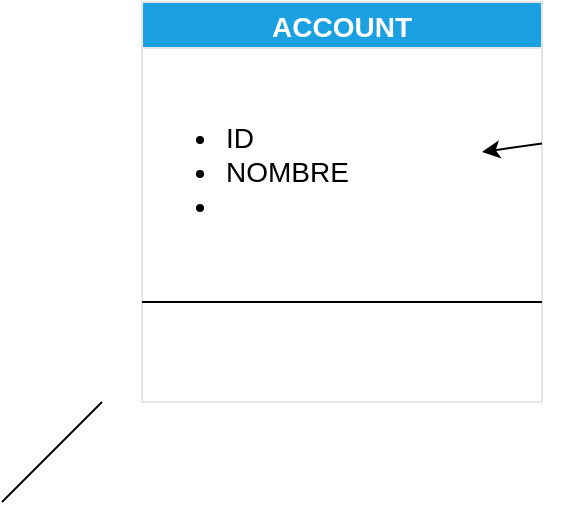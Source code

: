 <mxfile>
    <diagram id="1N7mxnFx2vCnFx3dXRtn" name="Page-1">
        <mxGraphModel dx="924" dy="771" grid="1" gridSize="10" guides="1" tooltips="1" connect="1" arrows="1" fold="1" page="1" pageScale="1" pageWidth="850" pageHeight="1100" math="0" shadow="0">
            <root>
                <mxCell id="0"/>
                <mxCell id="1" parent="0"/>
                <mxCell id="2" value="ACCOUNT" style="swimlane;fontSize=14;fillColor=#1ba1e2;fontColor=#ffffff;strokeColor=#E6E6E6;" vertex="1" parent="1">
                    <mxGeometry x="470" y="220" width="200" height="200" as="geometry"/>
                </mxCell>
                <mxCell id="20" value="&lt;ul&gt;&lt;li&gt;ID&lt;/li&gt;&lt;li&gt;NOMBRE&lt;/li&gt;&lt;li&gt;&lt;br&gt;&lt;/li&gt;&lt;/ul&gt;" style="text;strokeColor=none;fillColor=none;html=1;whiteSpace=wrap;verticalAlign=middle;overflow=hidden;fontSize=14;" vertex="1" parent="2">
                    <mxGeometry y="20" width="200" height="130" as="geometry"/>
                </mxCell>
                <mxCell id="16" value="" style="endArrow=none;html=1;fontSize=14;" edge="1" parent="1">
                    <mxGeometry width="50" height="50" relative="1" as="geometry">
                        <mxPoint x="400" y="470" as="sourcePoint"/>
                        <mxPoint x="450" y="420" as="targetPoint"/>
                    </mxGeometry>
                </mxCell>
                <mxCell id="19" value="" style="endArrow=none;html=1;fontSize=14;entryX=1;entryY=0.75;entryDx=0;entryDy=0;exitX=0;exitY=0.75;exitDx=0;exitDy=0;" edge="1" parent="1" source="2" target="2">
                    <mxGeometry width="50" height="50" relative="1" as="geometry">
                        <mxPoint x="510" y="370" as="sourcePoint"/>
                        <mxPoint x="560" y="320" as="targetPoint"/>
                    </mxGeometry>
                </mxCell>
                <mxCell id="21" style="edgeStyle=none;html=1;fontSize=14;" edge="1" parent="1" source="20">
                    <mxGeometry relative="1" as="geometry">
                        <mxPoint x="640" y="295" as="targetPoint"/>
                    </mxGeometry>
                </mxCell>
            </root>
        </mxGraphModel>
    </diagram>
</mxfile>